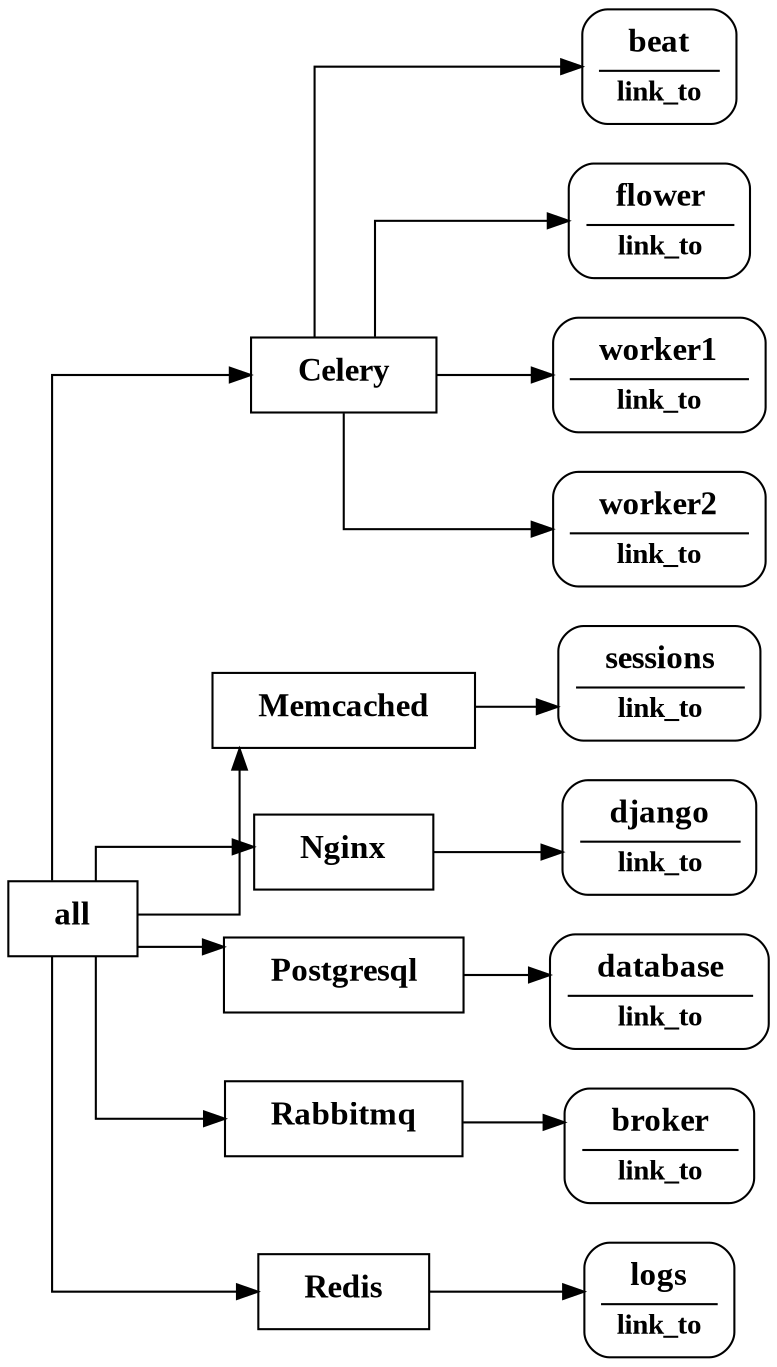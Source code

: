 digraph "all" {
  rankdir=LR; splines=ortho;

  "all" [shape=record label=<
<table border="0" cellborder="0">
  <tr><td><b>
  <font face="Times New Roman, Bold" point-size="16">all</font>
  </b></td></tr>
</table>
>]
  "beat" [shape=record style=rounded label=<
<table border="0" cellborder="0">
  <tr><td><b>
  <font face="Times New Roman, Bold" point-size="16">beat</font>
  </b></td></tr>
<hr/><tr><td><font face="Times New Roman, Bold" point-size="14">link_to<br/></font></td></tr></table>
>]
  "broker" [shape=record style=rounded label=<
<table border="0" cellborder="0">
  <tr><td><b>
  <font face="Times New Roman, Bold" point-size="16">broker</font>
  </b></td></tr>
<hr/><tr><td><font face="Times New Roman, Bold" point-size="14">link_to<br/></font></td></tr></table>
>]
  "Celery" [shape=record label=<
<table border="0" cellborder="0">
  <tr><td><b>
  <font face="Times New Roman, Bold" point-size="16">Celery</font>
  </b></td></tr>
</table>
>]
  "database" [shape=record style=rounded label=<
<table border="0" cellborder="0">
  <tr><td><b>
  <font face="Times New Roman, Bold" point-size="16">database</font>
  </b></td></tr>
<hr/><tr><td><font face="Times New Roman, Bold" point-size="14">link_to<br/></font></td></tr></table>
>]
  "django" [shape=record style=rounded label=<
<table border="0" cellborder="0">
  <tr><td><b>
  <font face="Times New Roman, Bold" point-size="16">django</font>
  </b></td></tr>
<hr/><tr><td><font face="Times New Roman, Bold" point-size="14">link_to<br/></font></td></tr></table>
>]
  "flower" [shape=record style=rounded label=<
<table border="0" cellborder="0">
  <tr><td><b>
  <font face="Times New Roman, Bold" point-size="16">flower</font>
  </b></td></tr>
<hr/><tr><td><font face="Times New Roman, Bold" point-size="14">link_to<br/></font></td></tr></table>
>]
  "logs" [shape=record style=rounded label=<
<table border="0" cellborder="0">
  <tr><td><b>
  <font face="Times New Roman, Bold" point-size="16">logs</font>
  </b></td></tr>
<hr/><tr><td><font face="Times New Roman, Bold" point-size="14">link_to<br/></font></td></tr></table>
>]
  "Memcached" [shape=record label=<
<table border="0" cellborder="0">
  <tr><td><b>
  <font face="Times New Roman, Bold" point-size="16">Memcached</font>
  </b></td></tr>
</table>
>]
  "Nginx" [shape=record label=<
<table border="0" cellborder="0">
  <tr><td><b>
  <font face="Times New Roman, Bold" point-size="16">Nginx</font>
  </b></td></tr>
</table>
>]
  "Postgresql" [shape=record label=<
<table border="0" cellborder="0">
  <tr><td><b>
  <font face="Times New Roman, Bold" point-size="16">Postgresql</font>
  </b></td></tr>
</table>
>]
  "Rabbitmq" [shape=record label=<
<table border="0" cellborder="0">
  <tr><td><b>
  <font face="Times New Roman, Bold" point-size="16">Rabbitmq</font>
  </b></td></tr>
</table>
>]
  "Redis" [shape=record label=<
<table border="0" cellborder="0">
  <tr><td><b>
  <font face="Times New Roman, Bold" point-size="16">Redis</font>
  </b></td></tr>
</table>
>]
  "sessions" [shape=record style=rounded label=<
<table border="0" cellborder="0">
  <tr><td><b>
  <font face="Times New Roman, Bold" point-size="16">sessions</font>
  </b></td></tr>
<hr/><tr><td><font face="Times New Roman, Bold" point-size="14">link_to<br/></font></td></tr></table>
>]
  "worker1" [shape=record style=rounded label=<
<table border="0" cellborder="0">
  <tr><td><b>
  <font face="Times New Roman, Bold" point-size="16">worker1</font>
  </b></td></tr>
<hr/><tr><td><font face="Times New Roman, Bold" point-size="14">link_to<br/></font></td></tr></table>
>]
  "worker2" [shape=record style=rounded label=<
<table border="0" cellborder="0">
  <tr><td><b>
  <font face="Times New Roman, Bold" point-size="16">worker2</font>
  </b></td></tr>
<hr/><tr><td><font face="Times New Roman, Bold" point-size="14">link_to<br/></font></td></tr></table>
>]

  "all" -> "Nginx";
  "all" -> "Redis";
  "all" -> "Celery";
  "all" -> "Postgresql";
  "all" -> "Memcached";
  "all" -> "Rabbitmq";
  "Celery" -> "beat";
  "Celery" -> "worker2";
  "Celery" -> "worker1";
  "Celery" -> "flower";
  "Memcached" -> "sessions";
  "Nginx" -> "django";
  "Postgresql" -> "database";
  "Rabbitmq" -> "broker";
  "Redis" -> "logs";
}
